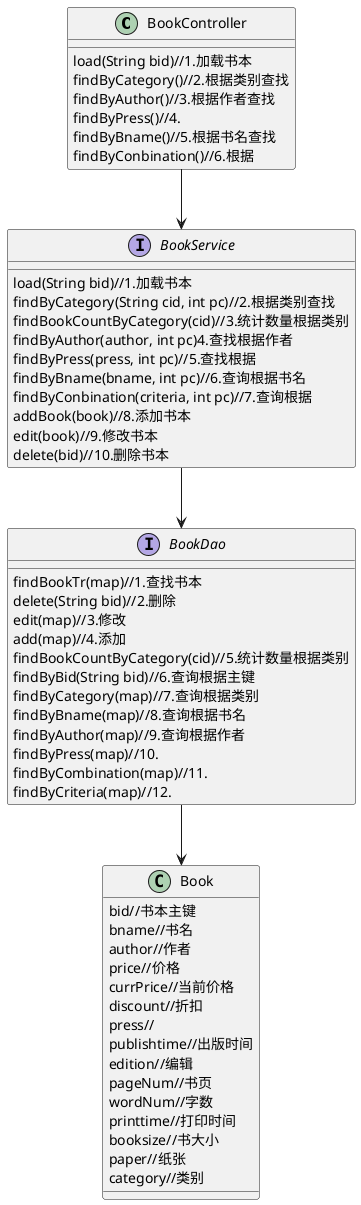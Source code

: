 @startuml

class BookController {
    load(String bid)//1.加载书本
    findByCategory()//2.根据类别查找
    findByAuthor()//3.根据作者查找
    findByPress()//4.
    findByBname()//5.根据书名查找
    findByConbination()//6.根据
}
interface BookService {
    load(String bid)//1.加载书本
    findByCategory(String cid, int pc)//2.根据类别查找
    findBookCountByCategory(cid)//3.统计数量根据类别
	findByAuthor(author, int pc)4.查找根据作者
	findByPress(press, int pc)//5.查找根据
	findByBname(bname, int pc)//6.查询根据书名
	findByConbination(criteria, int pc)//7.查询根据
	addBook(book)//8.添加书本
	edit(book)//9.修改书本
	delete(bid)//10.删除书本
}
BookController --> BookService
BookService --> BookDao
interface BookDao {
	findBookTr(map)//1.查找书本
	delete(String bid)//2.删除
	edit(map)//3.修改
	add(map)//4.添加
	findBookCountByCategory(cid)//5.统计数量根据类别
	findByBid(String bid)//6.查询根据主键
	findByCategory(map)//7.查询根据类别
	findByBname(map)//8.查询根据书名
	findByAuthor(map)//9.查询根据作者
	findByPress(map)//10.
	findByCombination(map)//11.
	findByCriteria(map)//12.
}
BookDao --> Book
class Book{
	bid//书本主键
	bname//书名
	author//作者
	price//价格
	currPrice//当前价格
	discount//折扣
	press//
	publishtime//出版时间
	edition//编辑
	pageNum//书页
	wordNum//字数
	printtime//打印时间
	booksize//书大小
	paper//纸张
	category//类别
}
@enduml